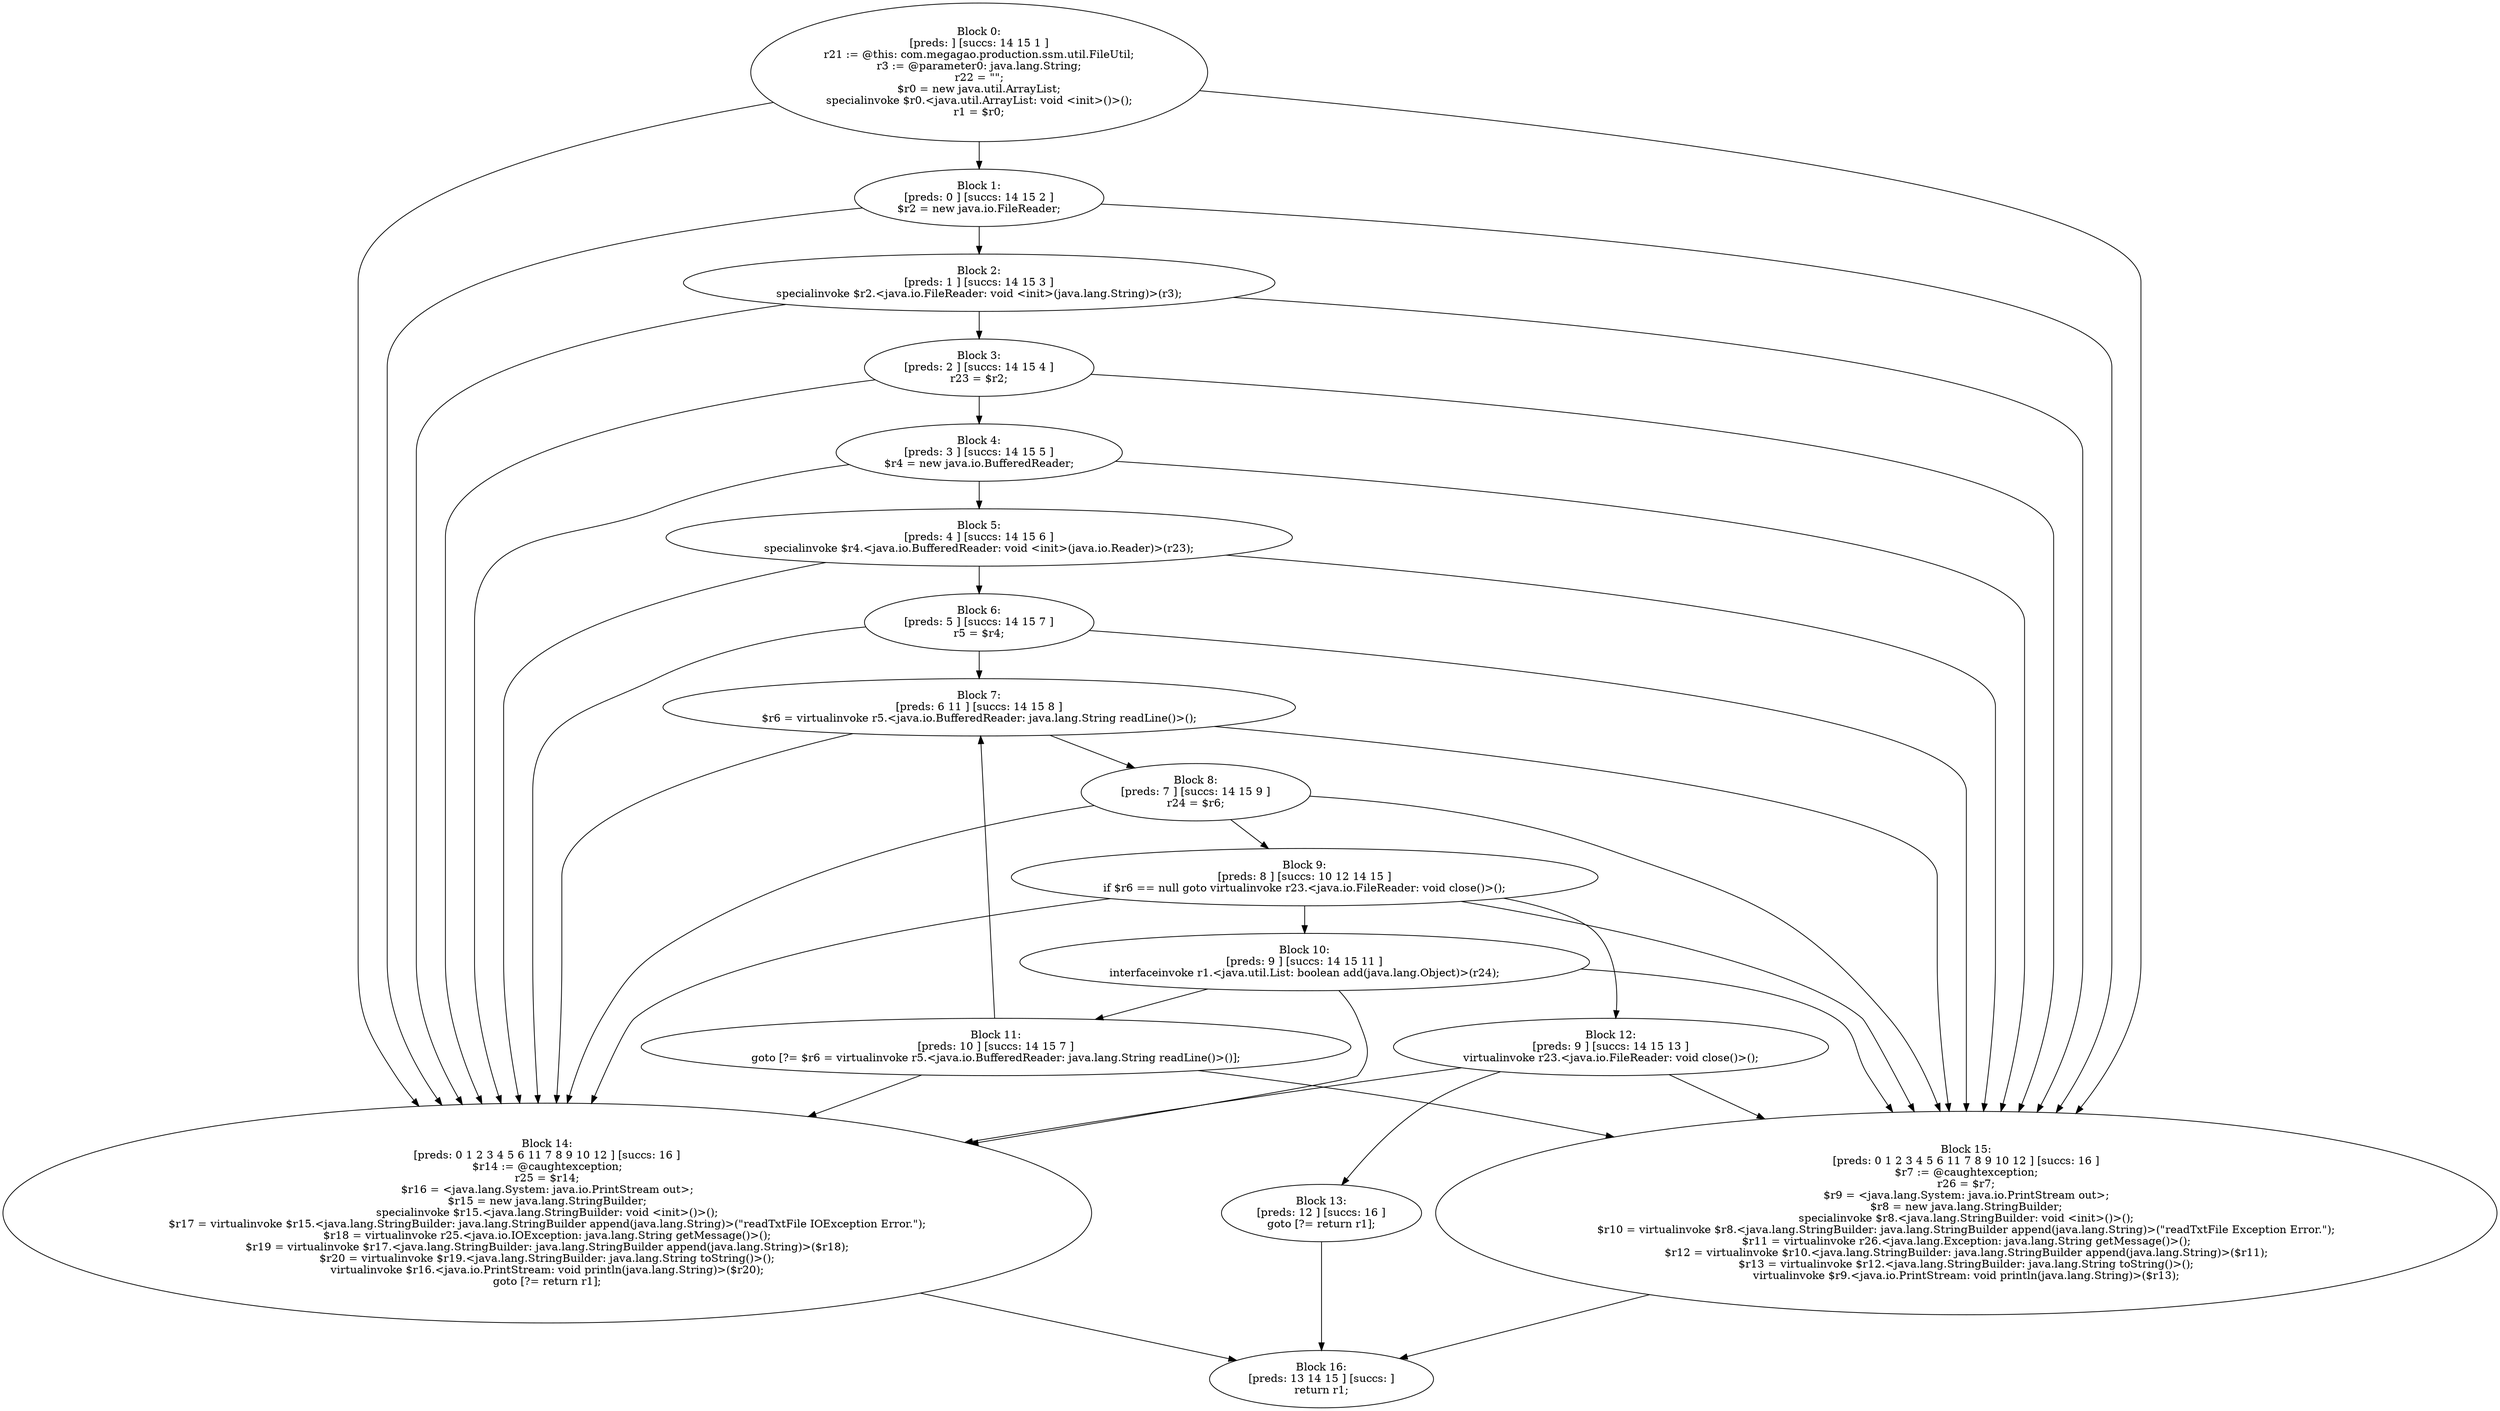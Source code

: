 digraph "unitGraph" {
    "Block 0:
[preds: ] [succs: 14 15 1 ]
r21 := @this: com.megagao.production.ssm.util.FileUtil;
r3 := @parameter0: java.lang.String;
r22 = \"\";
$r0 = new java.util.ArrayList;
specialinvoke $r0.<java.util.ArrayList: void <init>()>();
r1 = $r0;
"
    "Block 1:
[preds: 0 ] [succs: 14 15 2 ]
$r2 = new java.io.FileReader;
"
    "Block 2:
[preds: 1 ] [succs: 14 15 3 ]
specialinvoke $r2.<java.io.FileReader: void <init>(java.lang.String)>(r3);
"
    "Block 3:
[preds: 2 ] [succs: 14 15 4 ]
r23 = $r2;
"
    "Block 4:
[preds: 3 ] [succs: 14 15 5 ]
$r4 = new java.io.BufferedReader;
"
    "Block 5:
[preds: 4 ] [succs: 14 15 6 ]
specialinvoke $r4.<java.io.BufferedReader: void <init>(java.io.Reader)>(r23);
"
    "Block 6:
[preds: 5 ] [succs: 14 15 7 ]
r5 = $r4;
"
    "Block 7:
[preds: 6 11 ] [succs: 14 15 8 ]
$r6 = virtualinvoke r5.<java.io.BufferedReader: java.lang.String readLine()>();
"
    "Block 8:
[preds: 7 ] [succs: 14 15 9 ]
r24 = $r6;
"
    "Block 9:
[preds: 8 ] [succs: 10 12 14 15 ]
if $r6 == null goto virtualinvoke r23.<java.io.FileReader: void close()>();
"
    "Block 10:
[preds: 9 ] [succs: 14 15 11 ]
interfaceinvoke r1.<java.util.List: boolean add(java.lang.Object)>(r24);
"
    "Block 11:
[preds: 10 ] [succs: 14 15 7 ]
goto [?= $r6 = virtualinvoke r5.<java.io.BufferedReader: java.lang.String readLine()>()];
"
    "Block 12:
[preds: 9 ] [succs: 14 15 13 ]
virtualinvoke r23.<java.io.FileReader: void close()>();
"
    "Block 13:
[preds: 12 ] [succs: 16 ]
goto [?= return r1];
"
    "Block 14:
[preds: 0 1 2 3 4 5 6 11 7 8 9 10 12 ] [succs: 16 ]
$r14 := @caughtexception;
r25 = $r14;
$r16 = <java.lang.System: java.io.PrintStream out>;
$r15 = new java.lang.StringBuilder;
specialinvoke $r15.<java.lang.StringBuilder: void <init>()>();
$r17 = virtualinvoke $r15.<java.lang.StringBuilder: java.lang.StringBuilder append(java.lang.String)>(\"readTxtFile IOException Error.\");
$r18 = virtualinvoke r25.<java.io.IOException: java.lang.String getMessage()>();
$r19 = virtualinvoke $r17.<java.lang.StringBuilder: java.lang.StringBuilder append(java.lang.String)>($r18);
$r20 = virtualinvoke $r19.<java.lang.StringBuilder: java.lang.String toString()>();
virtualinvoke $r16.<java.io.PrintStream: void println(java.lang.String)>($r20);
goto [?= return r1];
"
    "Block 15:
[preds: 0 1 2 3 4 5 6 11 7 8 9 10 12 ] [succs: 16 ]
$r7 := @caughtexception;
r26 = $r7;
$r9 = <java.lang.System: java.io.PrintStream out>;
$r8 = new java.lang.StringBuilder;
specialinvoke $r8.<java.lang.StringBuilder: void <init>()>();
$r10 = virtualinvoke $r8.<java.lang.StringBuilder: java.lang.StringBuilder append(java.lang.String)>(\"readTxtFile Exception Error.\");
$r11 = virtualinvoke r26.<java.lang.Exception: java.lang.String getMessage()>();
$r12 = virtualinvoke $r10.<java.lang.StringBuilder: java.lang.StringBuilder append(java.lang.String)>($r11);
$r13 = virtualinvoke $r12.<java.lang.StringBuilder: java.lang.String toString()>();
virtualinvoke $r9.<java.io.PrintStream: void println(java.lang.String)>($r13);
"
    "Block 16:
[preds: 13 14 15 ] [succs: ]
return r1;
"
    "Block 0:
[preds: ] [succs: 14 15 1 ]
r21 := @this: com.megagao.production.ssm.util.FileUtil;
r3 := @parameter0: java.lang.String;
r22 = \"\";
$r0 = new java.util.ArrayList;
specialinvoke $r0.<java.util.ArrayList: void <init>()>();
r1 = $r0;
"->"Block 14:
[preds: 0 1 2 3 4 5 6 11 7 8 9 10 12 ] [succs: 16 ]
$r14 := @caughtexception;
r25 = $r14;
$r16 = <java.lang.System: java.io.PrintStream out>;
$r15 = new java.lang.StringBuilder;
specialinvoke $r15.<java.lang.StringBuilder: void <init>()>();
$r17 = virtualinvoke $r15.<java.lang.StringBuilder: java.lang.StringBuilder append(java.lang.String)>(\"readTxtFile IOException Error.\");
$r18 = virtualinvoke r25.<java.io.IOException: java.lang.String getMessage()>();
$r19 = virtualinvoke $r17.<java.lang.StringBuilder: java.lang.StringBuilder append(java.lang.String)>($r18);
$r20 = virtualinvoke $r19.<java.lang.StringBuilder: java.lang.String toString()>();
virtualinvoke $r16.<java.io.PrintStream: void println(java.lang.String)>($r20);
goto [?= return r1];
";
    "Block 0:
[preds: ] [succs: 14 15 1 ]
r21 := @this: com.megagao.production.ssm.util.FileUtil;
r3 := @parameter0: java.lang.String;
r22 = \"\";
$r0 = new java.util.ArrayList;
specialinvoke $r0.<java.util.ArrayList: void <init>()>();
r1 = $r0;
"->"Block 15:
[preds: 0 1 2 3 4 5 6 11 7 8 9 10 12 ] [succs: 16 ]
$r7 := @caughtexception;
r26 = $r7;
$r9 = <java.lang.System: java.io.PrintStream out>;
$r8 = new java.lang.StringBuilder;
specialinvoke $r8.<java.lang.StringBuilder: void <init>()>();
$r10 = virtualinvoke $r8.<java.lang.StringBuilder: java.lang.StringBuilder append(java.lang.String)>(\"readTxtFile Exception Error.\");
$r11 = virtualinvoke r26.<java.lang.Exception: java.lang.String getMessage()>();
$r12 = virtualinvoke $r10.<java.lang.StringBuilder: java.lang.StringBuilder append(java.lang.String)>($r11);
$r13 = virtualinvoke $r12.<java.lang.StringBuilder: java.lang.String toString()>();
virtualinvoke $r9.<java.io.PrintStream: void println(java.lang.String)>($r13);
";
    "Block 0:
[preds: ] [succs: 14 15 1 ]
r21 := @this: com.megagao.production.ssm.util.FileUtil;
r3 := @parameter0: java.lang.String;
r22 = \"\";
$r0 = new java.util.ArrayList;
specialinvoke $r0.<java.util.ArrayList: void <init>()>();
r1 = $r0;
"->"Block 1:
[preds: 0 ] [succs: 14 15 2 ]
$r2 = new java.io.FileReader;
";
    "Block 1:
[preds: 0 ] [succs: 14 15 2 ]
$r2 = new java.io.FileReader;
"->"Block 14:
[preds: 0 1 2 3 4 5 6 11 7 8 9 10 12 ] [succs: 16 ]
$r14 := @caughtexception;
r25 = $r14;
$r16 = <java.lang.System: java.io.PrintStream out>;
$r15 = new java.lang.StringBuilder;
specialinvoke $r15.<java.lang.StringBuilder: void <init>()>();
$r17 = virtualinvoke $r15.<java.lang.StringBuilder: java.lang.StringBuilder append(java.lang.String)>(\"readTxtFile IOException Error.\");
$r18 = virtualinvoke r25.<java.io.IOException: java.lang.String getMessage()>();
$r19 = virtualinvoke $r17.<java.lang.StringBuilder: java.lang.StringBuilder append(java.lang.String)>($r18);
$r20 = virtualinvoke $r19.<java.lang.StringBuilder: java.lang.String toString()>();
virtualinvoke $r16.<java.io.PrintStream: void println(java.lang.String)>($r20);
goto [?= return r1];
";
    "Block 1:
[preds: 0 ] [succs: 14 15 2 ]
$r2 = new java.io.FileReader;
"->"Block 15:
[preds: 0 1 2 3 4 5 6 11 7 8 9 10 12 ] [succs: 16 ]
$r7 := @caughtexception;
r26 = $r7;
$r9 = <java.lang.System: java.io.PrintStream out>;
$r8 = new java.lang.StringBuilder;
specialinvoke $r8.<java.lang.StringBuilder: void <init>()>();
$r10 = virtualinvoke $r8.<java.lang.StringBuilder: java.lang.StringBuilder append(java.lang.String)>(\"readTxtFile Exception Error.\");
$r11 = virtualinvoke r26.<java.lang.Exception: java.lang.String getMessage()>();
$r12 = virtualinvoke $r10.<java.lang.StringBuilder: java.lang.StringBuilder append(java.lang.String)>($r11);
$r13 = virtualinvoke $r12.<java.lang.StringBuilder: java.lang.String toString()>();
virtualinvoke $r9.<java.io.PrintStream: void println(java.lang.String)>($r13);
";
    "Block 1:
[preds: 0 ] [succs: 14 15 2 ]
$r2 = new java.io.FileReader;
"->"Block 2:
[preds: 1 ] [succs: 14 15 3 ]
specialinvoke $r2.<java.io.FileReader: void <init>(java.lang.String)>(r3);
";
    "Block 2:
[preds: 1 ] [succs: 14 15 3 ]
specialinvoke $r2.<java.io.FileReader: void <init>(java.lang.String)>(r3);
"->"Block 14:
[preds: 0 1 2 3 4 5 6 11 7 8 9 10 12 ] [succs: 16 ]
$r14 := @caughtexception;
r25 = $r14;
$r16 = <java.lang.System: java.io.PrintStream out>;
$r15 = new java.lang.StringBuilder;
specialinvoke $r15.<java.lang.StringBuilder: void <init>()>();
$r17 = virtualinvoke $r15.<java.lang.StringBuilder: java.lang.StringBuilder append(java.lang.String)>(\"readTxtFile IOException Error.\");
$r18 = virtualinvoke r25.<java.io.IOException: java.lang.String getMessage()>();
$r19 = virtualinvoke $r17.<java.lang.StringBuilder: java.lang.StringBuilder append(java.lang.String)>($r18);
$r20 = virtualinvoke $r19.<java.lang.StringBuilder: java.lang.String toString()>();
virtualinvoke $r16.<java.io.PrintStream: void println(java.lang.String)>($r20);
goto [?= return r1];
";
    "Block 2:
[preds: 1 ] [succs: 14 15 3 ]
specialinvoke $r2.<java.io.FileReader: void <init>(java.lang.String)>(r3);
"->"Block 15:
[preds: 0 1 2 3 4 5 6 11 7 8 9 10 12 ] [succs: 16 ]
$r7 := @caughtexception;
r26 = $r7;
$r9 = <java.lang.System: java.io.PrintStream out>;
$r8 = new java.lang.StringBuilder;
specialinvoke $r8.<java.lang.StringBuilder: void <init>()>();
$r10 = virtualinvoke $r8.<java.lang.StringBuilder: java.lang.StringBuilder append(java.lang.String)>(\"readTxtFile Exception Error.\");
$r11 = virtualinvoke r26.<java.lang.Exception: java.lang.String getMessage()>();
$r12 = virtualinvoke $r10.<java.lang.StringBuilder: java.lang.StringBuilder append(java.lang.String)>($r11);
$r13 = virtualinvoke $r12.<java.lang.StringBuilder: java.lang.String toString()>();
virtualinvoke $r9.<java.io.PrintStream: void println(java.lang.String)>($r13);
";
    "Block 2:
[preds: 1 ] [succs: 14 15 3 ]
specialinvoke $r2.<java.io.FileReader: void <init>(java.lang.String)>(r3);
"->"Block 3:
[preds: 2 ] [succs: 14 15 4 ]
r23 = $r2;
";
    "Block 3:
[preds: 2 ] [succs: 14 15 4 ]
r23 = $r2;
"->"Block 14:
[preds: 0 1 2 3 4 5 6 11 7 8 9 10 12 ] [succs: 16 ]
$r14 := @caughtexception;
r25 = $r14;
$r16 = <java.lang.System: java.io.PrintStream out>;
$r15 = new java.lang.StringBuilder;
specialinvoke $r15.<java.lang.StringBuilder: void <init>()>();
$r17 = virtualinvoke $r15.<java.lang.StringBuilder: java.lang.StringBuilder append(java.lang.String)>(\"readTxtFile IOException Error.\");
$r18 = virtualinvoke r25.<java.io.IOException: java.lang.String getMessage()>();
$r19 = virtualinvoke $r17.<java.lang.StringBuilder: java.lang.StringBuilder append(java.lang.String)>($r18);
$r20 = virtualinvoke $r19.<java.lang.StringBuilder: java.lang.String toString()>();
virtualinvoke $r16.<java.io.PrintStream: void println(java.lang.String)>($r20);
goto [?= return r1];
";
    "Block 3:
[preds: 2 ] [succs: 14 15 4 ]
r23 = $r2;
"->"Block 15:
[preds: 0 1 2 3 4 5 6 11 7 8 9 10 12 ] [succs: 16 ]
$r7 := @caughtexception;
r26 = $r7;
$r9 = <java.lang.System: java.io.PrintStream out>;
$r8 = new java.lang.StringBuilder;
specialinvoke $r8.<java.lang.StringBuilder: void <init>()>();
$r10 = virtualinvoke $r8.<java.lang.StringBuilder: java.lang.StringBuilder append(java.lang.String)>(\"readTxtFile Exception Error.\");
$r11 = virtualinvoke r26.<java.lang.Exception: java.lang.String getMessage()>();
$r12 = virtualinvoke $r10.<java.lang.StringBuilder: java.lang.StringBuilder append(java.lang.String)>($r11);
$r13 = virtualinvoke $r12.<java.lang.StringBuilder: java.lang.String toString()>();
virtualinvoke $r9.<java.io.PrintStream: void println(java.lang.String)>($r13);
";
    "Block 3:
[preds: 2 ] [succs: 14 15 4 ]
r23 = $r2;
"->"Block 4:
[preds: 3 ] [succs: 14 15 5 ]
$r4 = new java.io.BufferedReader;
";
    "Block 4:
[preds: 3 ] [succs: 14 15 5 ]
$r4 = new java.io.BufferedReader;
"->"Block 14:
[preds: 0 1 2 3 4 5 6 11 7 8 9 10 12 ] [succs: 16 ]
$r14 := @caughtexception;
r25 = $r14;
$r16 = <java.lang.System: java.io.PrintStream out>;
$r15 = new java.lang.StringBuilder;
specialinvoke $r15.<java.lang.StringBuilder: void <init>()>();
$r17 = virtualinvoke $r15.<java.lang.StringBuilder: java.lang.StringBuilder append(java.lang.String)>(\"readTxtFile IOException Error.\");
$r18 = virtualinvoke r25.<java.io.IOException: java.lang.String getMessage()>();
$r19 = virtualinvoke $r17.<java.lang.StringBuilder: java.lang.StringBuilder append(java.lang.String)>($r18);
$r20 = virtualinvoke $r19.<java.lang.StringBuilder: java.lang.String toString()>();
virtualinvoke $r16.<java.io.PrintStream: void println(java.lang.String)>($r20);
goto [?= return r1];
";
    "Block 4:
[preds: 3 ] [succs: 14 15 5 ]
$r4 = new java.io.BufferedReader;
"->"Block 15:
[preds: 0 1 2 3 4 5 6 11 7 8 9 10 12 ] [succs: 16 ]
$r7 := @caughtexception;
r26 = $r7;
$r9 = <java.lang.System: java.io.PrintStream out>;
$r8 = new java.lang.StringBuilder;
specialinvoke $r8.<java.lang.StringBuilder: void <init>()>();
$r10 = virtualinvoke $r8.<java.lang.StringBuilder: java.lang.StringBuilder append(java.lang.String)>(\"readTxtFile Exception Error.\");
$r11 = virtualinvoke r26.<java.lang.Exception: java.lang.String getMessage()>();
$r12 = virtualinvoke $r10.<java.lang.StringBuilder: java.lang.StringBuilder append(java.lang.String)>($r11);
$r13 = virtualinvoke $r12.<java.lang.StringBuilder: java.lang.String toString()>();
virtualinvoke $r9.<java.io.PrintStream: void println(java.lang.String)>($r13);
";
    "Block 4:
[preds: 3 ] [succs: 14 15 5 ]
$r4 = new java.io.BufferedReader;
"->"Block 5:
[preds: 4 ] [succs: 14 15 6 ]
specialinvoke $r4.<java.io.BufferedReader: void <init>(java.io.Reader)>(r23);
";
    "Block 5:
[preds: 4 ] [succs: 14 15 6 ]
specialinvoke $r4.<java.io.BufferedReader: void <init>(java.io.Reader)>(r23);
"->"Block 14:
[preds: 0 1 2 3 4 5 6 11 7 8 9 10 12 ] [succs: 16 ]
$r14 := @caughtexception;
r25 = $r14;
$r16 = <java.lang.System: java.io.PrintStream out>;
$r15 = new java.lang.StringBuilder;
specialinvoke $r15.<java.lang.StringBuilder: void <init>()>();
$r17 = virtualinvoke $r15.<java.lang.StringBuilder: java.lang.StringBuilder append(java.lang.String)>(\"readTxtFile IOException Error.\");
$r18 = virtualinvoke r25.<java.io.IOException: java.lang.String getMessage()>();
$r19 = virtualinvoke $r17.<java.lang.StringBuilder: java.lang.StringBuilder append(java.lang.String)>($r18);
$r20 = virtualinvoke $r19.<java.lang.StringBuilder: java.lang.String toString()>();
virtualinvoke $r16.<java.io.PrintStream: void println(java.lang.String)>($r20);
goto [?= return r1];
";
    "Block 5:
[preds: 4 ] [succs: 14 15 6 ]
specialinvoke $r4.<java.io.BufferedReader: void <init>(java.io.Reader)>(r23);
"->"Block 15:
[preds: 0 1 2 3 4 5 6 11 7 8 9 10 12 ] [succs: 16 ]
$r7 := @caughtexception;
r26 = $r7;
$r9 = <java.lang.System: java.io.PrintStream out>;
$r8 = new java.lang.StringBuilder;
specialinvoke $r8.<java.lang.StringBuilder: void <init>()>();
$r10 = virtualinvoke $r8.<java.lang.StringBuilder: java.lang.StringBuilder append(java.lang.String)>(\"readTxtFile Exception Error.\");
$r11 = virtualinvoke r26.<java.lang.Exception: java.lang.String getMessage()>();
$r12 = virtualinvoke $r10.<java.lang.StringBuilder: java.lang.StringBuilder append(java.lang.String)>($r11);
$r13 = virtualinvoke $r12.<java.lang.StringBuilder: java.lang.String toString()>();
virtualinvoke $r9.<java.io.PrintStream: void println(java.lang.String)>($r13);
";
    "Block 5:
[preds: 4 ] [succs: 14 15 6 ]
specialinvoke $r4.<java.io.BufferedReader: void <init>(java.io.Reader)>(r23);
"->"Block 6:
[preds: 5 ] [succs: 14 15 7 ]
r5 = $r4;
";
    "Block 6:
[preds: 5 ] [succs: 14 15 7 ]
r5 = $r4;
"->"Block 14:
[preds: 0 1 2 3 4 5 6 11 7 8 9 10 12 ] [succs: 16 ]
$r14 := @caughtexception;
r25 = $r14;
$r16 = <java.lang.System: java.io.PrintStream out>;
$r15 = new java.lang.StringBuilder;
specialinvoke $r15.<java.lang.StringBuilder: void <init>()>();
$r17 = virtualinvoke $r15.<java.lang.StringBuilder: java.lang.StringBuilder append(java.lang.String)>(\"readTxtFile IOException Error.\");
$r18 = virtualinvoke r25.<java.io.IOException: java.lang.String getMessage()>();
$r19 = virtualinvoke $r17.<java.lang.StringBuilder: java.lang.StringBuilder append(java.lang.String)>($r18);
$r20 = virtualinvoke $r19.<java.lang.StringBuilder: java.lang.String toString()>();
virtualinvoke $r16.<java.io.PrintStream: void println(java.lang.String)>($r20);
goto [?= return r1];
";
    "Block 6:
[preds: 5 ] [succs: 14 15 7 ]
r5 = $r4;
"->"Block 15:
[preds: 0 1 2 3 4 5 6 11 7 8 9 10 12 ] [succs: 16 ]
$r7 := @caughtexception;
r26 = $r7;
$r9 = <java.lang.System: java.io.PrintStream out>;
$r8 = new java.lang.StringBuilder;
specialinvoke $r8.<java.lang.StringBuilder: void <init>()>();
$r10 = virtualinvoke $r8.<java.lang.StringBuilder: java.lang.StringBuilder append(java.lang.String)>(\"readTxtFile Exception Error.\");
$r11 = virtualinvoke r26.<java.lang.Exception: java.lang.String getMessage()>();
$r12 = virtualinvoke $r10.<java.lang.StringBuilder: java.lang.StringBuilder append(java.lang.String)>($r11);
$r13 = virtualinvoke $r12.<java.lang.StringBuilder: java.lang.String toString()>();
virtualinvoke $r9.<java.io.PrintStream: void println(java.lang.String)>($r13);
";
    "Block 6:
[preds: 5 ] [succs: 14 15 7 ]
r5 = $r4;
"->"Block 7:
[preds: 6 11 ] [succs: 14 15 8 ]
$r6 = virtualinvoke r5.<java.io.BufferedReader: java.lang.String readLine()>();
";
    "Block 7:
[preds: 6 11 ] [succs: 14 15 8 ]
$r6 = virtualinvoke r5.<java.io.BufferedReader: java.lang.String readLine()>();
"->"Block 14:
[preds: 0 1 2 3 4 5 6 11 7 8 9 10 12 ] [succs: 16 ]
$r14 := @caughtexception;
r25 = $r14;
$r16 = <java.lang.System: java.io.PrintStream out>;
$r15 = new java.lang.StringBuilder;
specialinvoke $r15.<java.lang.StringBuilder: void <init>()>();
$r17 = virtualinvoke $r15.<java.lang.StringBuilder: java.lang.StringBuilder append(java.lang.String)>(\"readTxtFile IOException Error.\");
$r18 = virtualinvoke r25.<java.io.IOException: java.lang.String getMessage()>();
$r19 = virtualinvoke $r17.<java.lang.StringBuilder: java.lang.StringBuilder append(java.lang.String)>($r18);
$r20 = virtualinvoke $r19.<java.lang.StringBuilder: java.lang.String toString()>();
virtualinvoke $r16.<java.io.PrintStream: void println(java.lang.String)>($r20);
goto [?= return r1];
";
    "Block 7:
[preds: 6 11 ] [succs: 14 15 8 ]
$r6 = virtualinvoke r5.<java.io.BufferedReader: java.lang.String readLine()>();
"->"Block 15:
[preds: 0 1 2 3 4 5 6 11 7 8 9 10 12 ] [succs: 16 ]
$r7 := @caughtexception;
r26 = $r7;
$r9 = <java.lang.System: java.io.PrintStream out>;
$r8 = new java.lang.StringBuilder;
specialinvoke $r8.<java.lang.StringBuilder: void <init>()>();
$r10 = virtualinvoke $r8.<java.lang.StringBuilder: java.lang.StringBuilder append(java.lang.String)>(\"readTxtFile Exception Error.\");
$r11 = virtualinvoke r26.<java.lang.Exception: java.lang.String getMessage()>();
$r12 = virtualinvoke $r10.<java.lang.StringBuilder: java.lang.StringBuilder append(java.lang.String)>($r11);
$r13 = virtualinvoke $r12.<java.lang.StringBuilder: java.lang.String toString()>();
virtualinvoke $r9.<java.io.PrintStream: void println(java.lang.String)>($r13);
";
    "Block 7:
[preds: 6 11 ] [succs: 14 15 8 ]
$r6 = virtualinvoke r5.<java.io.BufferedReader: java.lang.String readLine()>();
"->"Block 8:
[preds: 7 ] [succs: 14 15 9 ]
r24 = $r6;
";
    "Block 8:
[preds: 7 ] [succs: 14 15 9 ]
r24 = $r6;
"->"Block 14:
[preds: 0 1 2 3 4 5 6 11 7 8 9 10 12 ] [succs: 16 ]
$r14 := @caughtexception;
r25 = $r14;
$r16 = <java.lang.System: java.io.PrintStream out>;
$r15 = new java.lang.StringBuilder;
specialinvoke $r15.<java.lang.StringBuilder: void <init>()>();
$r17 = virtualinvoke $r15.<java.lang.StringBuilder: java.lang.StringBuilder append(java.lang.String)>(\"readTxtFile IOException Error.\");
$r18 = virtualinvoke r25.<java.io.IOException: java.lang.String getMessage()>();
$r19 = virtualinvoke $r17.<java.lang.StringBuilder: java.lang.StringBuilder append(java.lang.String)>($r18);
$r20 = virtualinvoke $r19.<java.lang.StringBuilder: java.lang.String toString()>();
virtualinvoke $r16.<java.io.PrintStream: void println(java.lang.String)>($r20);
goto [?= return r1];
";
    "Block 8:
[preds: 7 ] [succs: 14 15 9 ]
r24 = $r6;
"->"Block 15:
[preds: 0 1 2 3 4 5 6 11 7 8 9 10 12 ] [succs: 16 ]
$r7 := @caughtexception;
r26 = $r7;
$r9 = <java.lang.System: java.io.PrintStream out>;
$r8 = new java.lang.StringBuilder;
specialinvoke $r8.<java.lang.StringBuilder: void <init>()>();
$r10 = virtualinvoke $r8.<java.lang.StringBuilder: java.lang.StringBuilder append(java.lang.String)>(\"readTxtFile Exception Error.\");
$r11 = virtualinvoke r26.<java.lang.Exception: java.lang.String getMessage()>();
$r12 = virtualinvoke $r10.<java.lang.StringBuilder: java.lang.StringBuilder append(java.lang.String)>($r11);
$r13 = virtualinvoke $r12.<java.lang.StringBuilder: java.lang.String toString()>();
virtualinvoke $r9.<java.io.PrintStream: void println(java.lang.String)>($r13);
";
    "Block 8:
[preds: 7 ] [succs: 14 15 9 ]
r24 = $r6;
"->"Block 9:
[preds: 8 ] [succs: 10 12 14 15 ]
if $r6 == null goto virtualinvoke r23.<java.io.FileReader: void close()>();
";
    "Block 9:
[preds: 8 ] [succs: 10 12 14 15 ]
if $r6 == null goto virtualinvoke r23.<java.io.FileReader: void close()>();
"->"Block 10:
[preds: 9 ] [succs: 14 15 11 ]
interfaceinvoke r1.<java.util.List: boolean add(java.lang.Object)>(r24);
";
    "Block 9:
[preds: 8 ] [succs: 10 12 14 15 ]
if $r6 == null goto virtualinvoke r23.<java.io.FileReader: void close()>();
"->"Block 12:
[preds: 9 ] [succs: 14 15 13 ]
virtualinvoke r23.<java.io.FileReader: void close()>();
";
    "Block 9:
[preds: 8 ] [succs: 10 12 14 15 ]
if $r6 == null goto virtualinvoke r23.<java.io.FileReader: void close()>();
"->"Block 14:
[preds: 0 1 2 3 4 5 6 11 7 8 9 10 12 ] [succs: 16 ]
$r14 := @caughtexception;
r25 = $r14;
$r16 = <java.lang.System: java.io.PrintStream out>;
$r15 = new java.lang.StringBuilder;
specialinvoke $r15.<java.lang.StringBuilder: void <init>()>();
$r17 = virtualinvoke $r15.<java.lang.StringBuilder: java.lang.StringBuilder append(java.lang.String)>(\"readTxtFile IOException Error.\");
$r18 = virtualinvoke r25.<java.io.IOException: java.lang.String getMessage()>();
$r19 = virtualinvoke $r17.<java.lang.StringBuilder: java.lang.StringBuilder append(java.lang.String)>($r18);
$r20 = virtualinvoke $r19.<java.lang.StringBuilder: java.lang.String toString()>();
virtualinvoke $r16.<java.io.PrintStream: void println(java.lang.String)>($r20);
goto [?= return r1];
";
    "Block 9:
[preds: 8 ] [succs: 10 12 14 15 ]
if $r6 == null goto virtualinvoke r23.<java.io.FileReader: void close()>();
"->"Block 15:
[preds: 0 1 2 3 4 5 6 11 7 8 9 10 12 ] [succs: 16 ]
$r7 := @caughtexception;
r26 = $r7;
$r9 = <java.lang.System: java.io.PrintStream out>;
$r8 = new java.lang.StringBuilder;
specialinvoke $r8.<java.lang.StringBuilder: void <init>()>();
$r10 = virtualinvoke $r8.<java.lang.StringBuilder: java.lang.StringBuilder append(java.lang.String)>(\"readTxtFile Exception Error.\");
$r11 = virtualinvoke r26.<java.lang.Exception: java.lang.String getMessage()>();
$r12 = virtualinvoke $r10.<java.lang.StringBuilder: java.lang.StringBuilder append(java.lang.String)>($r11);
$r13 = virtualinvoke $r12.<java.lang.StringBuilder: java.lang.String toString()>();
virtualinvoke $r9.<java.io.PrintStream: void println(java.lang.String)>($r13);
";
    "Block 10:
[preds: 9 ] [succs: 14 15 11 ]
interfaceinvoke r1.<java.util.List: boolean add(java.lang.Object)>(r24);
"->"Block 14:
[preds: 0 1 2 3 4 5 6 11 7 8 9 10 12 ] [succs: 16 ]
$r14 := @caughtexception;
r25 = $r14;
$r16 = <java.lang.System: java.io.PrintStream out>;
$r15 = new java.lang.StringBuilder;
specialinvoke $r15.<java.lang.StringBuilder: void <init>()>();
$r17 = virtualinvoke $r15.<java.lang.StringBuilder: java.lang.StringBuilder append(java.lang.String)>(\"readTxtFile IOException Error.\");
$r18 = virtualinvoke r25.<java.io.IOException: java.lang.String getMessage()>();
$r19 = virtualinvoke $r17.<java.lang.StringBuilder: java.lang.StringBuilder append(java.lang.String)>($r18);
$r20 = virtualinvoke $r19.<java.lang.StringBuilder: java.lang.String toString()>();
virtualinvoke $r16.<java.io.PrintStream: void println(java.lang.String)>($r20);
goto [?= return r1];
";
    "Block 10:
[preds: 9 ] [succs: 14 15 11 ]
interfaceinvoke r1.<java.util.List: boolean add(java.lang.Object)>(r24);
"->"Block 15:
[preds: 0 1 2 3 4 5 6 11 7 8 9 10 12 ] [succs: 16 ]
$r7 := @caughtexception;
r26 = $r7;
$r9 = <java.lang.System: java.io.PrintStream out>;
$r8 = new java.lang.StringBuilder;
specialinvoke $r8.<java.lang.StringBuilder: void <init>()>();
$r10 = virtualinvoke $r8.<java.lang.StringBuilder: java.lang.StringBuilder append(java.lang.String)>(\"readTxtFile Exception Error.\");
$r11 = virtualinvoke r26.<java.lang.Exception: java.lang.String getMessage()>();
$r12 = virtualinvoke $r10.<java.lang.StringBuilder: java.lang.StringBuilder append(java.lang.String)>($r11);
$r13 = virtualinvoke $r12.<java.lang.StringBuilder: java.lang.String toString()>();
virtualinvoke $r9.<java.io.PrintStream: void println(java.lang.String)>($r13);
";
    "Block 10:
[preds: 9 ] [succs: 14 15 11 ]
interfaceinvoke r1.<java.util.List: boolean add(java.lang.Object)>(r24);
"->"Block 11:
[preds: 10 ] [succs: 14 15 7 ]
goto [?= $r6 = virtualinvoke r5.<java.io.BufferedReader: java.lang.String readLine()>()];
";
    "Block 11:
[preds: 10 ] [succs: 14 15 7 ]
goto [?= $r6 = virtualinvoke r5.<java.io.BufferedReader: java.lang.String readLine()>()];
"->"Block 14:
[preds: 0 1 2 3 4 5 6 11 7 8 9 10 12 ] [succs: 16 ]
$r14 := @caughtexception;
r25 = $r14;
$r16 = <java.lang.System: java.io.PrintStream out>;
$r15 = new java.lang.StringBuilder;
specialinvoke $r15.<java.lang.StringBuilder: void <init>()>();
$r17 = virtualinvoke $r15.<java.lang.StringBuilder: java.lang.StringBuilder append(java.lang.String)>(\"readTxtFile IOException Error.\");
$r18 = virtualinvoke r25.<java.io.IOException: java.lang.String getMessage()>();
$r19 = virtualinvoke $r17.<java.lang.StringBuilder: java.lang.StringBuilder append(java.lang.String)>($r18);
$r20 = virtualinvoke $r19.<java.lang.StringBuilder: java.lang.String toString()>();
virtualinvoke $r16.<java.io.PrintStream: void println(java.lang.String)>($r20);
goto [?= return r1];
";
    "Block 11:
[preds: 10 ] [succs: 14 15 7 ]
goto [?= $r6 = virtualinvoke r5.<java.io.BufferedReader: java.lang.String readLine()>()];
"->"Block 15:
[preds: 0 1 2 3 4 5 6 11 7 8 9 10 12 ] [succs: 16 ]
$r7 := @caughtexception;
r26 = $r7;
$r9 = <java.lang.System: java.io.PrintStream out>;
$r8 = new java.lang.StringBuilder;
specialinvoke $r8.<java.lang.StringBuilder: void <init>()>();
$r10 = virtualinvoke $r8.<java.lang.StringBuilder: java.lang.StringBuilder append(java.lang.String)>(\"readTxtFile Exception Error.\");
$r11 = virtualinvoke r26.<java.lang.Exception: java.lang.String getMessage()>();
$r12 = virtualinvoke $r10.<java.lang.StringBuilder: java.lang.StringBuilder append(java.lang.String)>($r11);
$r13 = virtualinvoke $r12.<java.lang.StringBuilder: java.lang.String toString()>();
virtualinvoke $r9.<java.io.PrintStream: void println(java.lang.String)>($r13);
";
    "Block 11:
[preds: 10 ] [succs: 14 15 7 ]
goto [?= $r6 = virtualinvoke r5.<java.io.BufferedReader: java.lang.String readLine()>()];
"->"Block 7:
[preds: 6 11 ] [succs: 14 15 8 ]
$r6 = virtualinvoke r5.<java.io.BufferedReader: java.lang.String readLine()>();
";
    "Block 12:
[preds: 9 ] [succs: 14 15 13 ]
virtualinvoke r23.<java.io.FileReader: void close()>();
"->"Block 14:
[preds: 0 1 2 3 4 5 6 11 7 8 9 10 12 ] [succs: 16 ]
$r14 := @caughtexception;
r25 = $r14;
$r16 = <java.lang.System: java.io.PrintStream out>;
$r15 = new java.lang.StringBuilder;
specialinvoke $r15.<java.lang.StringBuilder: void <init>()>();
$r17 = virtualinvoke $r15.<java.lang.StringBuilder: java.lang.StringBuilder append(java.lang.String)>(\"readTxtFile IOException Error.\");
$r18 = virtualinvoke r25.<java.io.IOException: java.lang.String getMessage()>();
$r19 = virtualinvoke $r17.<java.lang.StringBuilder: java.lang.StringBuilder append(java.lang.String)>($r18);
$r20 = virtualinvoke $r19.<java.lang.StringBuilder: java.lang.String toString()>();
virtualinvoke $r16.<java.io.PrintStream: void println(java.lang.String)>($r20);
goto [?= return r1];
";
    "Block 12:
[preds: 9 ] [succs: 14 15 13 ]
virtualinvoke r23.<java.io.FileReader: void close()>();
"->"Block 15:
[preds: 0 1 2 3 4 5 6 11 7 8 9 10 12 ] [succs: 16 ]
$r7 := @caughtexception;
r26 = $r7;
$r9 = <java.lang.System: java.io.PrintStream out>;
$r8 = new java.lang.StringBuilder;
specialinvoke $r8.<java.lang.StringBuilder: void <init>()>();
$r10 = virtualinvoke $r8.<java.lang.StringBuilder: java.lang.StringBuilder append(java.lang.String)>(\"readTxtFile Exception Error.\");
$r11 = virtualinvoke r26.<java.lang.Exception: java.lang.String getMessage()>();
$r12 = virtualinvoke $r10.<java.lang.StringBuilder: java.lang.StringBuilder append(java.lang.String)>($r11);
$r13 = virtualinvoke $r12.<java.lang.StringBuilder: java.lang.String toString()>();
virtualinvoke $r9.<java.io.PrintStream: void println(java.lang.String)>($r13);
";
    "Block 12:
[preds: 9 ] [succs: 14 15 13 ]
virtualinvoke r23.<java.io.FileReader: void close()>();
"->"Block 13:
[preds: 12 ] [succs: 16 ]
goto [?= return r1];
";
    "Block 13:
[preds: 12 ] [succs: 16 ]
goto [?= return r1];
"->"Block 16:
[preds: 13 14 15 ] [succs: ]
return r1;
";
    "Block 14:
[preds: 0 1 2 3 4 5 6 11 7 8 9 10 12 ] [succs: 16 ]
$r14 := @caughtexception;
r25 = $r14;
$r16 = <java.lang.System: java.io.PrintStream out>;
$r15 = new java.lang.StringBuilder;
specialinvoke $r15.<java.lang.StringBuilder: void <init>()>();
$r17 = virtualinvoke $r15.<java.lang.StringBuilder: java.lang.StringBuilder append(java.lang.String)>(\"readTxtFile IOException Error.\");
$r18 = virtualinvoke r25.<java.io.IOException: java.lang.String getMessage()>();
$r19 = virtualinvoke $r17.<java.lang.StringBuilder: java.lang.StringBuilder append(java.lang.String)>($r18);
$r20 = virtualinvoke $r19.<java.lang.StringBuilder: java.lang.String toString()>();
virtualinvoke $r16.<java.io.PrintStream: void println(java.lang.String)>($r20);
goto [?= return r1];
"->"Block 16:
[preds: 13 14 15 ] [succs: ]
return r1;
";
    "Block 15:
[preds: 0 1 2 3 4 5 6 11 7 8 9 10 12 ] [succs: 16 ]
$r7 := @caughtexception;
r26 = $r7;
$r9 = <java.lang.System: java.io.PrintStream out>;
$r8 = new java.lang.StringBuilder;
specialinvoke $r8.<java.lang.StringBuilder: void <init>()>();
$r10 = virtualinvoke $r8.<java.lang.StringBuilder: java.lang.StringBuilder append(java.lang.String)>(\"readTxtFile Exception Error.\");
$r11 = virtualinvoke r26.<java.lang.Exception: java.lang.String getMessage()>();
$r12 = virtualinvoke $r10.<java.lang.StringBuilder: java.lang.StringBuilder append(java.lang.String)>($r11);
$r13 = virtualinvoke $r12.<java.lang.StringBuilder: java.lang.String toString()>();
virtualinvoke $r9.<java.io.PrintStream: void println(java.lang.String)>($r13);
"->"Block 16:
[preds: 13 14 15 ] [succs: ]
return r1;
";
}
